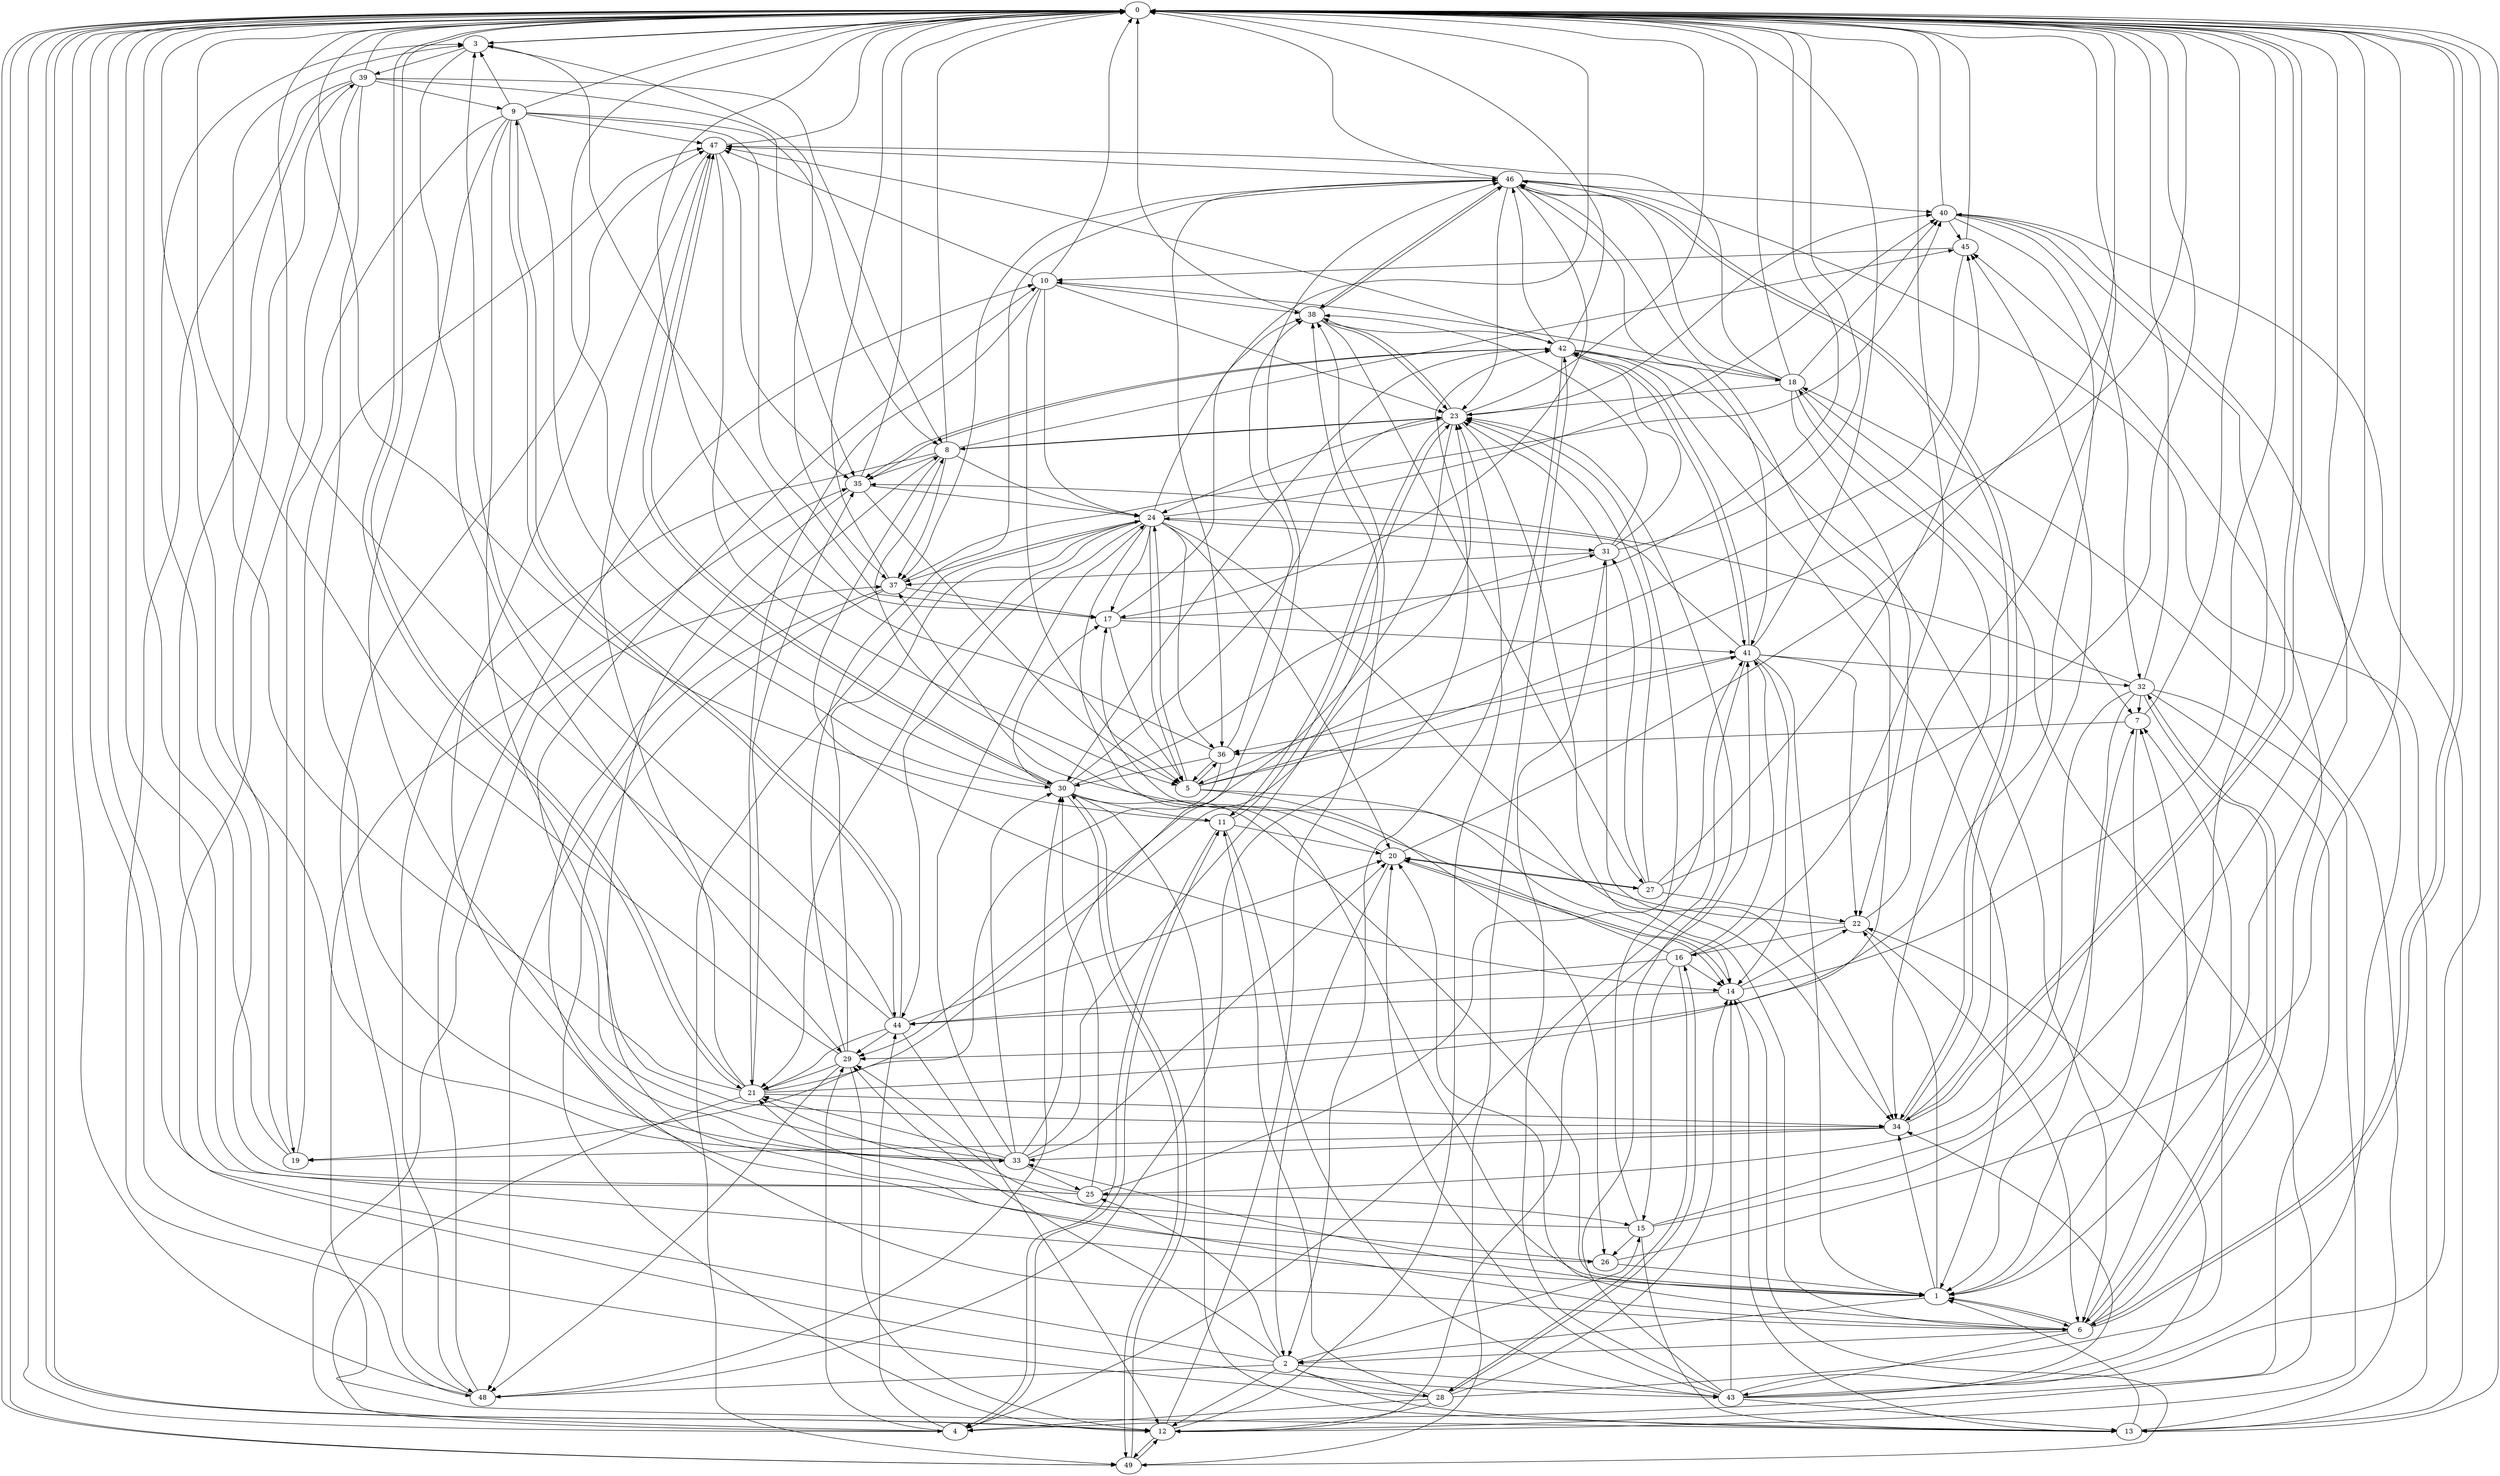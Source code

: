 strict digraph "" {
	0	 [component_delay=3];
	3	 [component_delay=3];
	0 -> 3	 [wire_delay=1];
	6	 [component_delay=3];
	0 -> 6	 [wire_delay=1];
	12	 [component_delay=3];
	0 -> 12	 [wire_delay=1];
	21	 [component_delay=3];
	0 -> 21	 [wire_delay=1];
	34	 [component_delay=3];
	0 -> 34	 [wire_delay=1];
	49	 [component_delay=3];
	0 -> 49	 [wire_delay=1];
	1	 [component_delay=3];
	1 -> 0	 [wire_delay=1];
	2	 [component_delay=3];
	1 -> 2	 [wire_delay=1];
	1 -> 6	 [wire_delay=1];
	22	 [component_delay=3];
	1 -> 22	 [wire_delay=1];
	33	 [component_delay=3];
	1 -> 33	 [wire_delay=1];
	1 -> 34	 [wire_delay=1];
	2 -> 0	 [wire_delay=1];
	2 -> 12	 [wire_delay=1];
	13	 [component_delay=3];
	2 -> 13	 [wire_delay=1];
	15	 [component_delay=3];
	2 -> 15	 [wire_delay=1];
	25	 [component_delay=3];
	2 -> 25	 [wire_delay=1];
	28	 [component_delay=3];
	2 -> 28	 [wire_delay=1];
	29	 [component_delay=3];
	2 -> 29	 [wire_delay=1];
	43	 [component_delay=3];
	2 -> 43	 [wire_delay=1];
	48	 [component_delay=3];
	2 -> 48	 [wire_delay=1];
	3 -> 0	 [wire_delay=1];
	3 -> 29	 [wire_delay=1];
	37	 [component_delay=3];
	3 -> 37	 [wire_delay=1];
	39	 [component_delay=3];
	3 -> 39	 [wire_delay=1];
	4	 [component_delay=3];
	4 -> 0	 [wire_delay=1];
	11	 [component_delay=3];
	4 -> 11	 [wire_delay=1];
	4 -> 29	 [wire_delay=1];
	4 -> 37	 [wire_delay=1];
	44	 [component_delay=3];
	4 -> 44	 [wire_delay=1];
	5	 [component_delay=3];
	5 -> 0	 [wire_delay=1];
	14	 [component_delay=3];
	5 -> 14	 [wire_delay=1];
	24	 [component_delay=3];
	5 -> 24	 [wire_delay=1];
	26	 [component_delay=3];
	5 -> 26	 [wire_delay=1];
	36	 [component_delay=3];
	5 -> 36	 [wire_delay=1];
	41	 [component_delay=3];
	5 -> 41	 [wire_delay=1];
	6 -> 0	 [wire_delay=1];
	6 -> 1	 [wire_delay=1];
	6 -> 2	 [wire_delay=1];
	7	 [component_delay=3];
	6 -> 7	 [wire_delay=1];
	8	 [component_delay=3];
	6 -> 8	 [wire_delay=1];
	20	 [component_delay=3];
	6 -> 20	 [wire_delay=1];
	32	 [component_delay=3];
	6 -> 32	 [wire_delay=1];
	6 -> 43	 [wire_delay=1];
	45	 [component_delay=3];
	6 -> 45	 [wire_delay=1];
	7 -> 0	 [wire_delay=1];
	7 -> 1	 [wire_delay=1];
	7 -> 36	 [wire_delay=1];
	8 -> 0	 [wire_delay=1];
	8 -> 14	 [wire_delay=1];
	23	 [component_delay=3];
	8 -> 23	 [wire_delay=1];
	8 -> 24	 [wire_delay=1];
	35	 [component_delay=3];
	8 -> 35	 [wire_delay=1];
	8 -> 37	 [wire_delay=1];
	8 -> 45	 [wire_delay=1];
	8 -> 48	 [wire_delay=1];
	9	 [component_delay=3];
	9 -> 0	 [wire_delay=1];
	9 -> 3	 [wire_delay=1];
	9 -> 8	 [wire_delay=1];
	17	 [component_delay=3];
	9 -> 17	 [wire_delay=1];
	19	 [component_delay=3];
	9 -> 19	 [wire_delay=1];
	30	 [component_delay=3];
	9 -> 30	 [wire_delay=1];
	9 -> 33	 [wire_delay=1];
	9 -> 34	 [wire_delay=1];
	9 -> 44	 [wire_delay=1];
	47	 [component_delay=3];
	9 -> 47	 [wire_delay=1];
	10	 [component_delay=3];
	10 -> 0	 [wire_delay=1];
	10 -> 5	 [wire_delay=1];
	10 -> 21	 [wire_delay=1];
	10 -> 23	 [wire_delay=1];
	10 -> 24	 [wire_delay=1];
	38	 [component_delay=3];
	10 -> 38	 [wire_delay=1];
	10 -> 47	 [wire_delay=1];
	11 -> 0	 [wire_delay=1];
	11 -> 4	 [wire_delay=1];
	11 -> 20	 [wire_delay=1];
	11 -> 23	 [wire_delay=1];
	11 -> 43	 [wire_delay=1];
	12 -> 0	 [wire_delay=1];
	18	 [component_delay=3];
	12 -> 18	 [wire_delay=1];
	12 -> 23	 [wire_delay=1];
	12 -> 38	 [wire_delay=1];
	12 -> 41	 [wire_delay=1];
	12 -> 49	 [wire_delay=1];
	13 -> 0	 [wire_delay=1];
	13 -> 1	 [wire_delay=1];
	13 -> 14	 [wire_delay=1];
	13 -> 18	 [wire_delay=1];
	13 -> 35	 [wire_delay=1];
	14 -> 0	 [wire_delay=1];
	14 -> 20	 [wire_delay=1];
	14 -> 22	 [wire_delay=1];
	14 -> 44	 [wire_delay=1];
	14 -> 49	 [wire_delay=1];
	15 -> 0	 [wire_delay=1];
	15 -> 7	 [wire_delay=1];
	15 -> 13	 [wire_delay=1];
	15 -> 21	 [wire_delay=1];
	15 -> 23	 [wire_delay=1];
	15 -> 26	 [wire_delay=1];
	16	 [component_delay=3];
	16 -> 0	 [wire_delay=1];
	16 -> 8	 [wire_delay=1];
	16 -> 14	 [wire_delay=1];
	16 -> 15	 [wire_delay=1];
	16 -> 28	 [wire_delay=1];
	16 -> 41	 [wire_delay=1];
	16 -> 44	 [wire_delay=1];
	17 -> 0	 [wire_delay=1];
	17 -> 3	 [wire_delay=1];
	17 -> 5	 [wire_delay=1];
	17 -> 38	 [wire_delay=1];
	17 -> 41	 [wire_delay=1];
	18 -> 0	 [wire_delay=1];
	18 -> 7	 [wire_delay=1];
	18 -> 10	 [wire_delay=1];
	18 -> 22	 [wire_delay=1];
	18 -> 23	 [wire_delay=1];
	18 -> 34	 [wire_delay=1];
	40	 [component_delay=3];
	18 -> 40	 [wire_delay=1];
	46	 [component_delay=3];
	18 -> 46	 [wire_delay=1];
	18 -> 47	 [wire_delay=1];
	19 -> 0	 [wire_delay=1];
	19 -> 39	 [wire_delay=1];
	19 -> 47	 [wire_delay=1];
	20 -> 0	 [wire_delay=1];
	20 -> 2	 [wire_delay=1];
	20 -> 14	 [wire_delay=1];
	27	 [component_delay=3];
	20 -> 27	 [wire_delay=1];
	20 -> 37	 [wire_delay=1];
	21 -> 0	 [wire_delay=1];
	21 -> 3	 [wire_delay=1];
	21 -> 4	 [wire_delay=1];
	21 -> 23	 [wire_delay=1];
	21 -> 34	 [wire_delay=1];
	21 -> 35	 [wire_delay=1];
	21 -> 46	 [wire_delay=1];
	21 -> 47	 [wire_delay=1];
	22 -> 0	 [wire_delay=1];
	22 -> 6	 [wire_delay=1];
	22 -> 16	 [wire_delay=1];
	22 -> 17	 [wire_delay=1];
	23 -> 0	 [wire_delay=1];
	23 -> 6	 [wire_delay=1];
	23 -> 8	 [wire_delay=1];
	23 -> 11	 [wire_delay=1];
	23 -> 24	 [wire_delay=1];
	23 -> 29	 [wire_delay=1];
	23 -> 38	 [wire_delay=1];
	23 -> 40	 [wire_delay=1];
	24 -> 0	 [wire_delay=1];
	24 -> 1	 [wire_delay=1];
	24 -> 5	 [wire_delay=1];
	24 -> 17	 [wire_delay=1];
	24 -> 20	 [wire_delay=1];
	24 -> 21	 [wire_delay=1];
	31	 [component_delay=3];
	24 -> 31	 [wire_delay=1];
	24 -> 34	 [wire_delay=1];
	24 -> 36	 [wire_delay=1];
	24 -> 37	 [wire_delay=1];
	24 -> 40	 [wire_delay=1];
	24 -> 44	 [wire_delay=1];
	24 -> 49	 [wire_delay=1];
	25 -> 0	 [wire_delay=1];
	25 -> 3	 [wire_delay=1];
	25 -> 15	 [wire_delay=1];
	25 -> 21	 [wire_delay=1];
	25 -> 30	 [wire_delay=1];
	25 -> 41	 [wire_delay=1];
	26 -> 0	 [wire_delay=1];
	26 -> 1	 [wire_delay=1];
	26 -> 29	 [wire_delay=1];
	27 -> 0	 [wire_delay=1];
	27 -> 20	 [wire_delay=1];
	27 -> 22	 [wire_delay=1];
	27 -> 23	 [wire_delay=1];
	27 -> 31	 [wire_delay=1];
	27 -> 45	 [wire_delay=1];
	28 -> 0	 [wire_delay=1];
	28 -> 4	 [wire_delay=1];
	28 -> 7	 [wire_delay=1];
	28 -> 11	 [wire_delay=1];
	28 -> 12	 [wire_delay=1];
	28 -> 14	 [wire_delay=1];
	28 -> 16	 [wire_delay=1];
	29 -> 0	 [wire_delay=1];
	29 -> 12	 [wire_delay=1];
	29 -> 21	 [wire_delay=1];
	29 -> 24	 [wire_delay=1];
	29 -> 46	 [wire_delay=1];
	29 -> 48	 [wire_delay=1];
	30 -> 0	 [wire_delay=1];
	30 -> 1	 [wire_delay=1];
	30 -> 11	 [wire_delay=1];
	30 -> 13	 [wire_delay=1];
	30 -> 17	 [wire_delay=1];
	30 -> 23	 [wire_delay=1];
	30 -> 31	 [wire_delay=1];
	30 -> 47	 [wire_delay=1];
	30 -> 49	 [wire_delay=1];
	31 -> 0	 [wire_delay=1];
	31 -> 23	 [wire_delay=1];
	31 -> 34	 [wire_delay=1];
	31 -> 37	 [wire_delay=1];
	31 -> 38	 [wire_delay=1];
	42	 [component_delay=3];
	31 -> 42	 [wire_delay=1];
	32 -> 0	 [wire_delay=1];
	32 -> 1	 [wire_delay=1];
	32 -> 4	 [wire_delay=1];
	32 -> 6	 [wire_delay=1];
	32 -> 7	 [wire_delay=1];
	32 -> 12	 [wire_delay=1];
	32 -> 25	 [wire_delay=1];
	32 -> 35	 [wire_delay=1];
	33 -> 0	 [wire_delay=1];
	33 -> 10	 [wire_delay=1];
	33 -> 20	 [wire_delay=1];
	33 -> 21	 [wire_delay=1];
	33 -> 24	 [wire_delay=1];
	33 -> 25	 [wire_delay=1];
	33 -> 30	 [wire_delay=1];
	33 -> 38	 [wire_delay=1];
	33 -> 46	 [wire_delay=1];
	34 -> 0	 [wire_delay=1];
	34 -> 19	 [wire_delay=1];
	34 -> 33	 [wire_delay=1];
	34 -> 45	 [wire_delay=1];
	34 -> 46	 [wire_delay=1];
	35 -> 0	 [wire_delay=1];
	35 -> 5	 [wire_delay=1];
	35 -> 6	 [wire_delay=1];
	35 -> 24	 [wire_delay=1];
	35 -> 42	 [wire_delay=1];
	36 -> 0	 [wire_delay=1];
	36 -> 5	 [wire_delay=1];
	36 -> 19	 [wire_delay=1];
	36 -> 30	 [wire_delay=1];
	36 -> 38	 [wire_delay=1];
	37 -> 0	 [wire_delay=1];
	37 -> 12	 [wire_delay=1];
	37 -> 17	 [wire_delay=1];
	37 -> 40	 [wire_delay=1];
	37 -> 48	 [wire_delay=1];
	38 -> 0	 [wire_delay=1];
	38 -> 23	 [wire_delay=1];
	38 -> 27	 [wire_delay=1];
	38 -> 42	 [wire_delay=1];
	38 -> 46	 [wire_delay=1];
	39 -> 0	 [wire_delay=1];
	39 -> 1	 [wire_delay=1];
	39 -> 8	 [wire_delay=1];
	39 -> 9	 [wire_delay=1];
	39 -> 33	 [wire_delay=1];
	39 -> 35	 [wire_delay=1];
	39 -> 43	 [wire_delay=1];
	39 -> 48	 [wire_delay=1];
	40 -> 0	 [wire_delay=1];
	40 -> 1	 [wire_delay=1];
	40 -> 13	 [wire_delay=1];
	40 -> 29	 [wire_delay=1];
	40 -> 32	 [wire_delay=1];
	40 -> 45	 [wire_delay=1];
	41 -> 0	 [wire_delay=1];
	41 -> 1	 [wire_delay=1];
	41 -> 4	 [wire_delay=1];
	41 -> 14	 [wire_delay=1];
	41 -> 22	 [wire_delay=1];
	41 -> 24	 [wire_delay=1];
	41 -> 32	 [wire_delay=1];
	41 -> 36	 [wire_delay=1];
	41 -> 42	 [wire_delay=1];
	42 -> 0	 [wire_delay=1];
	42 -> 1	 [wire_delay=1];
	42 -> 2	 [wire_delay=1];
	42 -> 6	 [wire_delay=1];
	42 -> 18	 [wire_delay=1];
	42 -> 30	 [wire_delay=1];
	42 -> 35	 [wire_delay=1];
	42 -> 41	 [wire_delay=1];
	42 -> 46	 [wire_delay=1];
	42 -> 47	 [wire_delay=1];
	43 -> 0	 [wire_delay=1];
	43 -> 13	 [wire_delay=1];
	43 -> 14	 [wire_delay=1];
	43 -> 20	 [wire_delay=1];
	43 -> 22	 [wire_delay=1];
	43 -> 23	 [wire_delay=1];
	43 -> 31	 [wire_delay=1];
	43 -> 34	 [wire_delay=1];
	43 -> 40	 [wire_delay=1];
	44 -> 0	 [wire_delay=1];
	44 -> 3	 [wire_delay=1];
	44 -> 9	 [wire_delay=1];
	44 -> 12	 [wire_delay=1];
	44 -> 20	 [wire_delay=1];
	44 -> 21	 [wire_delay=1];
	44 -> 29	 [wire_delay=1];
	45 -> 0	 [wire_delay=1];
	45 -> 5	 [wire_delay=1];
	45 -> 10	 [wire_delay=1];
	46 -> 0	 [wire_delay=1];
	46 -> 13	 [wire_delay=1];
	46 -> 17	 [wire_delay=1];
	46 -> 23	 [wire_delay=1];
	46 -> 34	 [wire_delay=1];
	46 -> 36	 [wire_delay=1];
	46 -> 37	 [wire_delay=1];
	46 -> 38	 [wire_delay=1];
	46 -> 40	 [wire_delay=1];
	46 -> 41	 [wire_delay=1];
	47 -> 0	 [wire_delay=1];
	47 -> 5	 [wire_delay=1];
	47 -> 26	 [wire_delay=1];
	47 -> 30	 [wire_delay=1];
	47 -> 35	 [wire_delay=1];
	47 -> 46	 [wire_delay=1];
	48 -> 0	 [wire_delay=1];
	48 -> 10	 [wire_delay=1];
	48 -> 30	 [wire_delay=1];
	48 -> 42	 [wire_delay=1];
	48 -> 47	 [wire_delay=1];
	49 -> 0	 [wire_delay=1];
	49 -> 12	 [wire_delay=1];
	49 -> 30	 [wire_delay=1];
	49 -> 42	 [wire_delay=1];
}
